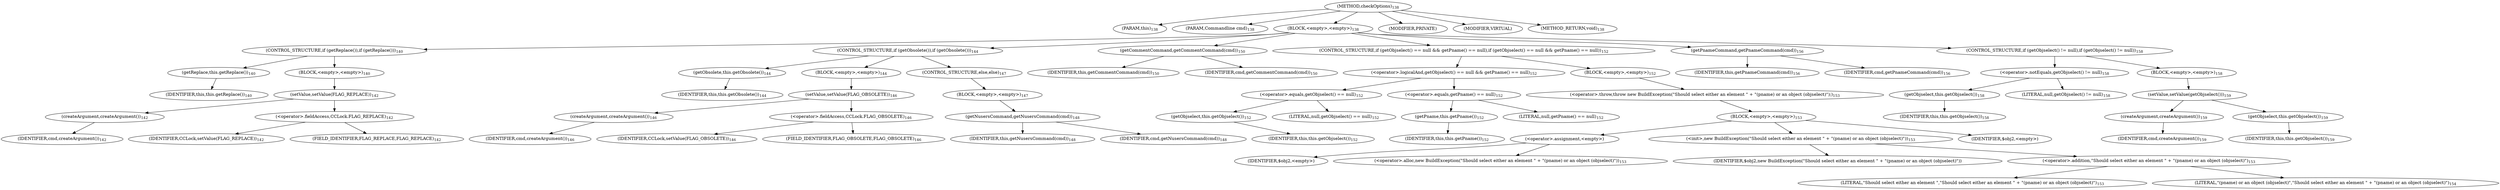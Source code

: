 digraph "checkOptions" {  
"149" [label = <(METHOD,checkOptions)<SUB>138</SUB>> ]
"18" [label = <(PARAM,this)<SUB>138</SUB>> ]
"150" [label = <(PARAM,Commandline cmd)<SUB>138</SUB>> ]
"151" [label = <(BLOCK,&lt;empty&gt;,&lt;empty&gt;)<SUB>138</SUB>> ]
"152" [label = <(CONTROL_STRUCTURE,if (getReplace()),if (getReplace()))<SUB>140</SUB>> ]
"153" [label = <(getReplace,this.getReplace())<SUB>140</SUB>> ]
"17" [label = <(IDENTIFIER,this,this.getReplace())<SUB>140</SUB>> ]
"154" [label = <(BLOCK,&lt;empty&gt;,&lt;empty&gt;)<SUB>140</SUB>> ]
"155" [label = <(setValue,setValue(FLAG_REPLACE))<SUB>142</SUB>> ]
"156" [label = <(createArgument,createArgument())<SUB>142</SUB>> ]
"157" [label = <(IDENTIFIER,cmd,createArgument())<SUB>142</SUB>> ]
"158" [label = <(&lt;operator&gt;.fieldAccess,CCLock.FLAG_REPLACE)<SUB>142</SUB>> ]
"159" [label = <(IDENTIFIER,CCLock,setValue(FLAG_REPLACE))<SUB>142</SUB>> ]
"160" [label = <(FIELD_IDENTIFIER,FLAG_REPLACE,FLAG_REPLACE)<SUB>142</SUB>> ]
"161" [label = <(CONTROL_STRUCTURE,if (getObsolete()),if (getObsolete()))<SUB>144</SUB>> ]
"162" [label = <(getObsolete,this.getObsolete())<SUB>144</SUB>> ]
"19" [label = <(IDENTIFIER,this,this.getObsolete())<SUB>144</SUB>> ]
"163" [label = <(BLOCK,&lt;empty&gt;,&lt;empty&gt;)<SUB>144</SUB>> ]
"164" [label = <(setValue,setValue(FLAG_OBSOLETE))<SUB>146</SUB>> ]
"165" [label = <(createArgument,createArgument())<SUB>146</SUB>> ]
"166" [label = <(IDENTIFIER,cmd,createArgument())<SUB>146</SUB>> ]
"167" [label = <(&lt;operator&gt;.fieldAccess,CCLock.FLAG_OBSOLETE)<SUB>146</SUB>> ]
"168" [label = <(IDENTIFIER,CCLock,setValue(FLAG_OBSOLETE))<SUB>146</SUB>> ]
"169" [label = <(FIELD_IDENTIFIER,FLAG_OBSOLETE,FLAG_OBSOLETE)<SUB>146</SUB>> ]
"170" [label = <(CONTROL_STRUCTURE,else,else)<SUB>147</SUB>> ]
"171" [label = <(BLOCK,&lt;empty&gt;,&lt;empty&gt;)<SUB>147</SUB>> ]
"172" [label = <(getNusersCommand,getNusersCommand(cmd))<SUB>148</SUB>> ]
"20" [label = <(IDENTIFIER,this,getNusersCommand(cmd))<SUB>148</SUB>> ]
"173" [label = <(IDENTIFIER,cmd,getNusersCommand(cmd))<SUB>148</SUB>> ]
"174" [label = <(getCommentCommand,getCommentCommand(cmd))<SUB>150</SUB>> ]
"21" [label = <(IDENTIFIER,this,getCommentCommand(cmd))<SUB>150</SUB>> ]
"175" [label = <(IDENTIFIER,cmd,getCommentCommand(cmd))<SUB>150</SUB>> ]
"176" [label = <(CONTROL_STRUCTURE,if (getObjselect() == null &amp;&amp; getPname() == null),if (getObjselect() == null &amp;&amp; getPname() == null))<SUB>152</SUB>> ]
"177" [label = <(&lt;operator&gt;.logicalAnd,getObjselect() == null &amp;&amp; getPname() == null)<SUB>152</SUB>> ]
"178" [label = <(&lt;operator&gt;.equals,getObjselect() == null)<SUB>152</SUB>> ]
"179" [label = <(getObjselect,this.getObjselect())<SUB>152</SUB>> ]
"22" [label = <(IDENTIFIER,this,this.getObjselect())<SUB>152</SUB>> ]
"180" [label = <(LITERAL,null,getObjselect() == null)<SUB>152</SUB>> ]
"181" [label = <(&lt;operator&gt;.equals,getPname() == null)<SUB>152</SUB>> ]
"182" [label = <(getPname,this.getPname())<SUB>152</SUB>> ]
"23" [label = <(IDENTIFIER,this,this.getPname())<SUB>152</SUB>> ]
"183" [label = <(LITERAL,null,getPname() == null)<SUB>152</SUB>> ]
"184" [label = <(BLOCK,&lt;empty&gt;,&lt;empty&gt;)<SUB>152</SUB>> ]
"185" [label = <(&lt;operator&gt;.throw,throw new BuildException(&quot;Should select either an element &quot; + &quot;(pname) or an object (objselect)&quot;);)<SUB>153</SUB>> ]
"186" [label = <(BLOCK,&lt;empty&gt;,&lt;empty&gt;)<SUB>153</SUB>> ]
"187" [label = <(&lt;operator&gt;.assignment,&lt;empty&gt;)> ]
"188" [label = <(IDENTIFIER,$obj2,&lt;empty&gt;)> ]
"189" [label = <(&lt;operator&gt;.alloc,new BuildException(&quot;Should select either an element &quot; + &quot;(pname) or an object (objselect)&quot;))<SUB>153</SUB>> ]
"190" [label = <(&lt;init&gt;,new BuildException(&quot;Should select either an element &quot; + &quot;(pname) or an object (objselect)&quot;))<SUB>153</SUB>> ]
"191" [label = <(IDENTIFIER,$obj2,new BuildException(&quot;Should select either an element &quot; + &quot;(pname) or an object (objselect)&quot;))> ]
"192" [label = <(&lt;operator&gt;.addition,&quot;Should select either an element &quot; + &quot;(pname) or an object (objselect)&quot;)<SUB>153</SUB>> ]
"193" [label = <(LITERAL,&quot;Should select either an element &quot;,&quot;Should select either an element &quot; + &quot;(pname) or an object (objselect)&quot;)<SUB>153</SUB>> ]
"194" [label = <(LITERAL,&quot;(pname) or an object (objselect)&quot;,&quot;Should select either an element &quot; + &quot;(pname) or an object (objselect)&quot;)<SUB>154</SUB>> ]
"195" [label = <(IDENTIFIER,$obj2,&lt;empty&gt;)> ]
"196" [label = <(getPnameCommand,getPnameCommand(cmd))<SUB>156</SUB>> ]
"24" [label = <(IDENTIFIER,this,getPnameCommand(cmd))<SUB>156</SUB>> ]
"197" [label = <(IDENTIFIER,cmd,getPnameCommand(cmd))<SUB>156</SUB>> ]
"198" [label = <(CONTROL_STRUCTURE,if (getObjselect() != null),if (getObjselect() != null))<SUB>158</SUB>> ]
"199" [label = <(&lt;operator&gt;.notEquals,getObjselect() != null)<SUB>158</SUB>> ]
"200" [label = <(getObjselect,this.getObjselect())<SUB>158</SUB>> ]
"25" [label = <(IDENTIFIER,this,this.getObjselect())<SUB>158</SUB>> ]
"201" [label = <(LITERAL,null,getObjselect() != null)<SUB>158</SUB>> ]
"202" [label = <(BLOCK,&lt;empty&gt;,&lt;empty&gt;)<SUB>158</SUB>> ]
"203" [label = <(setValue,setValue(getObjselect()))<SUB>159</SUB>> ]
"204" [label = <(createArgument,createArgument())<SUB>159</SUB>> ]
"205" [label = <(IDENTIFIER,cmd,createArgument())<SUB>159</SUB>> ]
"206" [label = <(getObjselect,this.getObjselect())<SUB>159</SUB>> ]
"26" [label = <(IDENTIFIER,this,this.getObjselect())<SUB>159</SUB>> ]
"207" [label = <(MODIFIER,PRIVATE)> ]
"208" [label = <(MODIFIER,VIRTUAL)> ]
"209" [label = <(METHOD_RETURN,void)<SUB>138</SUB>> ]
  "149" -> "18" 
  "149" -> "150" 
  "149" -> "151" 
  "149" -> "207" 
  "149" -> "208" 
  "149" -> "209" 
  "151" -> "152" 
  "151" -> "161" 
  "151" -> "174" 
  "151" -> "176" 
  "151" -> "196" 
  "151" -> "198" 
  "152" -> "153" 
  "152" -> "154" 
  "153" -> "17" 
  "154" -> "155" 
  "155" -> "156" 
  "155" -> "158" 
  "156" -> "157" 
  "158" -> "159" 
  "158" -> "160" 
  "161" -> "162" 
  "161" -> "163" 
  "161" -> "170" 
  "162" -> "19" 
  "163" -> "164" 
  "164" -> "165" 
  "164" -> "167" 
  "165" -> "166" 
  "167" -> "168" 
  "167" -> "169" 
  "170" -> "171" 
  "171" -> "172" 
  "172" -> "20" 
  "172" -> "173" 
  "174" -> "21" 
  "174" -> "175" 
  "176" -> "177" 
  "176" -> "184" 
  "177" -> "178" 
  "177" -> "181" 
  "178" -> "179" 
  "178" -> "180" 
  "179" -> "22" 
  "181" -> "182" 
  "181" -> "183" 
  "182" -> "23" 
  "184" -> "185" 
  "185" -> "186" 
  "186" -> "187" 
  "186" -> "190" 
  "186" -> "195" 
  "187" -> "188" 
  "187" -> "189" 
  "190" -> "191" 
  "190" -> "192" 
  "192" -> "193" 
  "192" -> "194" 
  "196" -> "24" 
  "196" -> "197" 
  "198" -> "199" 
  "198" -> "202" 
  "199" -> "200" 
  "199" -> "201" 
  "200" -> "25" 
  "202" -> "203" 
  "203" -> "204" 
  "203" -> "206" 
  "204" -> "205" 
  "206" -> "26" 
}

